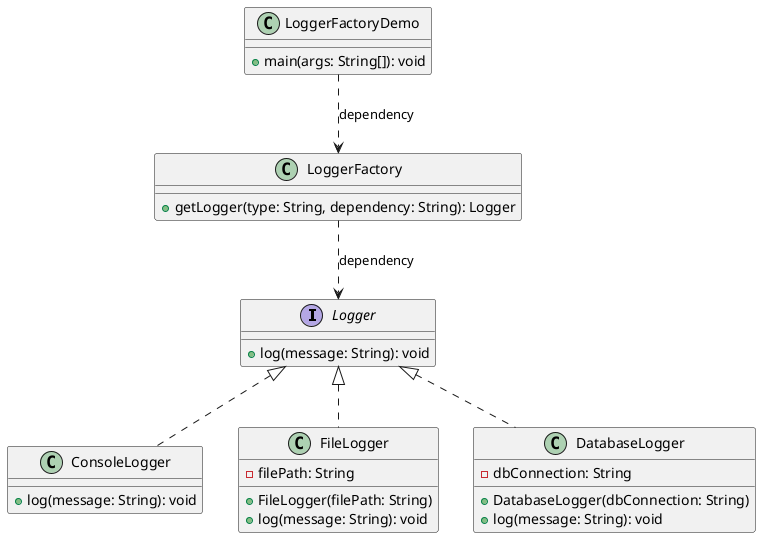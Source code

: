 @startuml
interface Logger {
    + log(message: String): void
}

class ConsoleLogger {
    + log(message: String): void
}

class FileLogger {
    - filePath: String
    + FileLogger(filePath: String)
    + log(message: String): void
}

class DatabaseLogger {
    - dbConnection: String
    + DatabaseLogger(dbConnection: String)
    + log(message: String): void
}

class LoggerFactory {
    + getLogger(type: String, dependency: String): Logger
}

class LoggerFactoryDemo {
    + main(args: String[]): void
}

Logger <|.. ConsoleLogger
Logger <|.. FileLogger
Logger <|.. DatabaseLogger

LoggerFactory ..> Logger : "dependency"

LoggerFactoryDemo ..> LoggerFactory : "dependency"
@enduml
